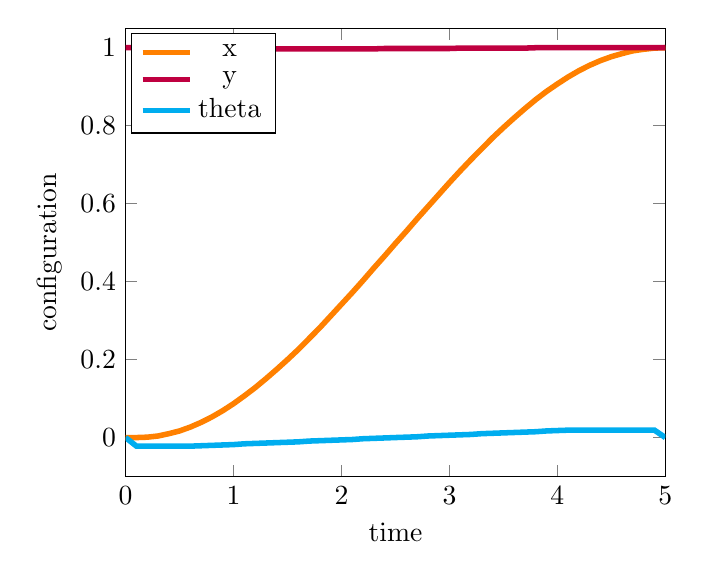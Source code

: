 \begin{tikzpicture}[]
\begin{axis}[legend style = {{at={(0.01,0.99)},anchor=north west}}, ylabel = {configuration}, xmin = {0.0}, xmax = {5.0}, axis equal image = {false}, ymax = {1.05}, xlabel = {time}, hide axis = {false}, ymin = {-0.1}]\addplot+ [mark = {}, color = orange, line width = 2pt]coordinates {
(0.0, 0.0)
(0.1, -1.355e-20)
(0.2, 0.001)
(0.3, 0.004)
(0.4, 0.01)
(0.5, 0.017)
(0.6, 0.027)
(0.7, 0.039)
(0.8, 0.053)
(0.9, 0.069)
(1.0, 0.087)
(1.1, 0.107)
(1.2, 0.128)
(1.3, 0.151)
(1.4, 0.175)
(1.5, 0.2)
(1.6, 0.226)
(1.7, 0.254)
(1.8, 0.282)
(1.9, 0.312)
(2.0, 0.342)
(2.1, 0.372)
(2.2, 0.403)
(2.3, 0.435)
(2.4, 0.466)
(2.5, 0.498)
(2.6, 0.529)
(2.7, 0.561)
(2.8, 0.592)
(2.9, 0.623)
(3.0, 0.654)
(3.1, 0.684)
(3.2, 0.713)
(3.3, 0.741)
(3.4, 0.769)
(3.5, 0.795)
(3.6, 0.82)
(3.7, 0.844)
(3.8, 0.867)
(3.9, 0.888)
(4.0, 0.907)
(4.1, 0.925)
(4.2, 0.941)
(4.3, 0.955)
(4.4, 0.967)
(4.5, 0.977)
(4.6, 0.985)
(4.7, 0.992)
(4.8, 0.996)
(4.9, 0.999)
(5.0, 1.0)
};
\addlegendentry{x}
\addplot+ [mark = {}, color = purple, line width = 2pt]coordinates {
(0.0, 1.0)
(0.1, 1.0)
(0.2, 1.0)
(0.3, 1.0)
(0.4, 0.999)
(0.5, 0.999)
(0.6, 0.998)
(0.7, 0.998)
(0.8, 0.998)
(0.9, 0.998)
(1.0, 0.997)
(1.1, 0.997)
(1.2, 0.997)
(1.3, 0.997)
(1.4, 0.997)
(1.5, 0.997)
(1.6, 0.997)
(1.7, 0.997)
(1.8, 0.997)
(1.9, 0.997)
(2.0, 0.997)
(2.1, 0.997)
(2.2, 0.997)
(2.3, 0.997)
(2.4, 0.998)
(2.5, 0.998)
(2.6, 0.998)
(2.7, 0.998)
(2.8, 0.998)
(2.9, 0.998)
(3.0, 0.998)
(3.1, 0.999)
(3.2, 0.999)
(3.3, 0.999)
(3.4, 0.999)
(3.5, 0.999)
(3.6, 0.999)
(3.7, 0.999)
(3.8, 1.0)
(3.9, 1.0)
(4.0, 1.0)
(4.1, 1.0)
(4.2, 1.0)
(4.3, 1.0)
(4.4, 1.0)
(4.5, 1.0)
(4.6, 1.0)
(4.7, 1.0)
(4.8, 1.0)
(4.9, 1.0)
(5.0, 1.0)
};
\addlegendentry{y}
\addplot+ [mark = {}, color = cyan, line width = 2pt]coordinates {
(0.0, 0.0)
(0.1, -0.022)
(0.2, -0.022)
(0.3, -0.022)
(0.4, -0.022)
(0.5, -0.022)
(0.6, -0.022)
(0.7, -0.021)
(0.8, -0.02)
(0.9, -0.019)
(1.0, -0.018)
(1.1, -0.016)
(1.2, -0.015)
(1.3, -0.014)
(1.4, -0.013)
(1.5, -0.012)
(1.6, -0.011)
(1.7, -0.009)
(1.8, -0.008)
(1.9, -0.007)
(2.0, -0.006)
(2.1, -0.005)
(2.2, -0.003)
(2.3, -0.002)
(2.4, -0.001)
(2.5, 5.802e-5)
(2.6, 0.001)
(2.7, 0.002)
(2.8, 0.004)
(2.9, 0.005)
(3.0, 0.006)
(3.1, 0.007)
(3.2, 0.008)
(3.3, 0.01)
(3.4, 0.011)
(3.5, 0.012)
(3.6, 0.013)
(3.7, 0.014)
(3.8, 0.015)
(3.9, 0.017)
(4.0, 0.018)
(4.1, 0.019)
(4.2, 0.019)
(4.3, 0.019)
(4.4, 0.019)
(4.5, 0.019)
(4.6, 0.019)
(4.7, 0.019)
(4.8, 0.019)
(4.9, 0.019)
(5.0, 0.0)
};
\addlegendentry{theta}
\end{axis}

\end{tikzpicture}
